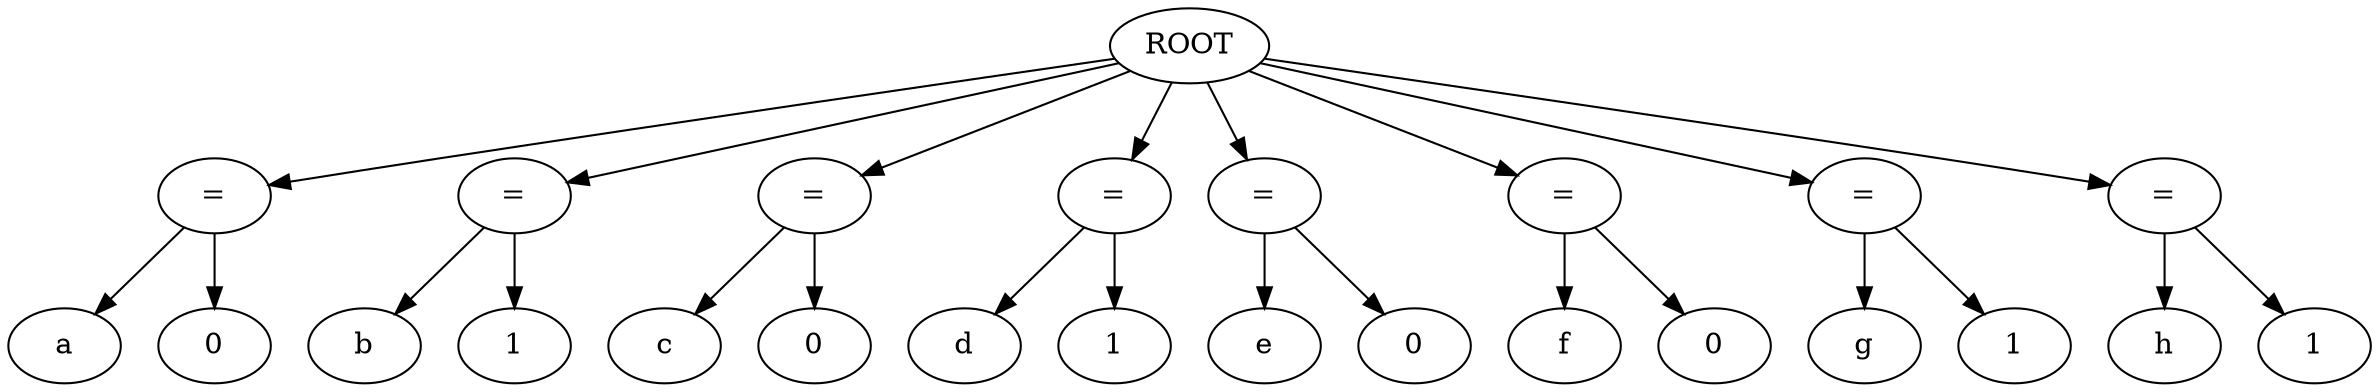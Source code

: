 strict digraph G{
l11[label = "="]
l111[label = "="]
l1111[label = "="]
l11111[label = "="]
l111111[label = "="]
l1111111[label = "="]
l11111111[label = "="]
l111111111[label = "="]
"ROOT"->"l11"
l11111111131[label = "a"]
l111111111311[label = "0"]
"l11"->l11111111131
"l11"->l111111111311
"ROOT"->"l111"
l111111111331[label = "b"]
l1111111113311[label = "1"]
"l111"->l111111111331
"l111"->l1111111113311
"ROOT"->"l1111"
l1111111113331[label = "c"]
l11111111133311[label = "0"]
"l1111"->l1111111113331
"l1111"->l11111111133311
"ROOT"->"l11111"
l11111111133331[label = "d"]
l111111111333311[label = "1"]
"l11111"->l11111111133331
"l11111"->l111111111333311
"ROOT"->"l111111"
l111111111333331[label = "e"]
l1111111113333311[label = "0"]
"l111111"->l111111111333331
"l111111"->l1111111113333311
"ROOT"->"l1111111"
l1111111113333331[label = "f"]
l11111111133333311[label = "0"]
"l1111111"->l1111111113333331
"l1111111"->l11111111133333311
"ROOT"->"l11111111"
l11111111133333331[label = "g"]
l111111111333333311[label = "1"]
"l11111111"->l11111111133333331
"l11111111"->l111111111333333311
"ROOT"->"l111111111"
l111111111333333331[label = "h"]
l1111111113333333311[label = "1"]
"l111111111"->l111111111333333331
"l111111111"->l1111111113333333311
}
